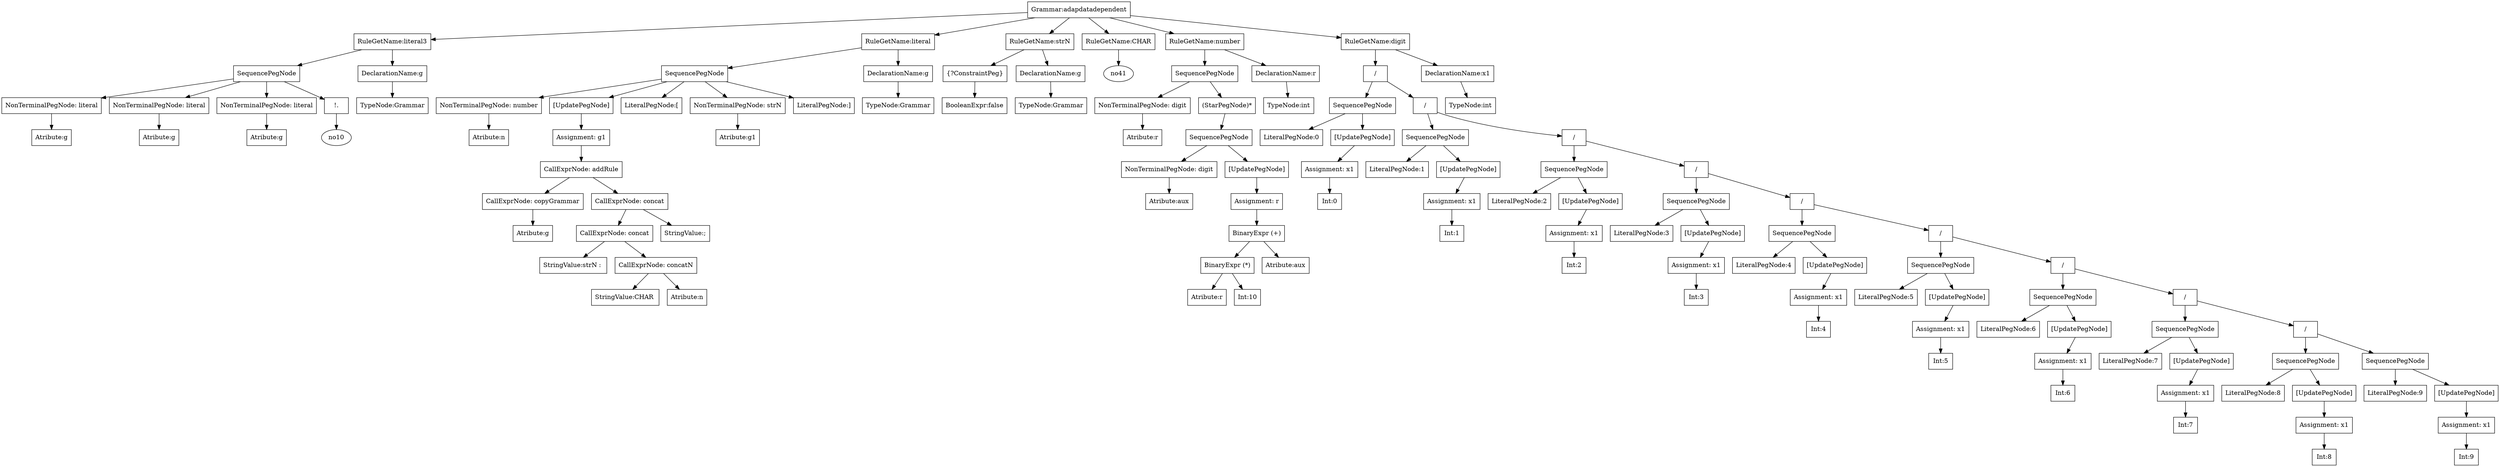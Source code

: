 Digraph G {        no4 [ shape = "box", label="Atribute:g" ];
        no3 [ shape = "box", label="NonTerminalPegNode: literal" ];
        no3 -> no4
        no6 [ shape = "box", label="Atribute:g" ];
        no5 [ shape = "box", label="NonTerminalPegNode: literal" ];
        no5 -> no6
        no8 [ shape = "box", label="Atribute:g" ];
        no7 [ shape = "box", label="NonTerminalPegNode: literal" ];
        no7 -> no8
        no9 [ shape = "box", label="!." ];
        no9 -> no10
        no2 [ shape = "box", label="SequencePegNode" ];
        no2 -> no3
        no2 -> no5
        no2 -> no7
        no2 -> no9
        no12 [ shape = "box", label="TypeNode:Grammar" ];
        no11 [ shape = "box", label="DeclarationName:g" ];
        no11 -> no12
        no1 [ shape = "box", label="RuleGetName:literal3" ];
        no1 -> no2
        no1 -> no11
        no16 [ shape = "box", label="Atribute:n" ];
        no15 [ shape = "box", label="NonTerminalPegNode: number" ];
        no15 -> no16
        no21 [ shape = "box", label="Atribute:g" ];
        no20 [ shape = "box", label="CallExprNode: copyGrammar" ];
        no20 -> no21
        no24 [ shape = "box", label="StringValue:strN : " ];
        no26 [ shape = "box", label="StringValue:CHAR " ];
        no27 [ shape = "box", label="Atribute:n" ];
        no25 [ shape = "box", label="CallExprNode: concatN" ];
        no25 -> no26
        no25 -> no27
        no23 [ shape = "box", label="CallExprNode: concat" ];
        no23 -> no24
        no23 -> no25
        no28 [ shape = "box", label="StringValue:;" ];
        no22 [ shape = "box", label="CallExprNode: concat" ];
        no22 -> no23
        no22 -> no28
        no19 [ shape = "box", label="CallExprNode: addRule" ];
        no19 -> no20
        no19 -> no22
        no18 [ shape = "box", label="Assignment: g1" ];
        no18 -> no19
        no17 [ shape = "box", label="[UpdatePegNode]" ];
        no17 -> no18
        no29 [ shape = "box", label="LiteralPegNode:[" ];
        no31 [ shape = "box", label="Atribute:g1" ];
        no30 [ shape = "box", label="NonTerminalPegNode: strN" ];
        no30 -> no31
        no32 [ shape = "box", label="LiteralPegNode:]" ];
        no14 [ shape = "box", label="SequencePegNode" ];
        no14 -> no15
        no14 -> no17
        no14 -> no29
        no14 -> no30
        no14 -> no32
        no34 [ shape = "box", label="TypeNode:Grammar" ];
        no33 [ shape = "box", label="DeclarationName:g" ];
        no33 -> no34
        no13 [ shape = "box", label="RuleGetName:literal" ];
        no13 -> no14
        no13 -> no33
        no36 [ shape = "box", label="BooleanExpr:false" ];
        no37 [ shape = "box", label="{?ConstraintPeg}" ];
        no37 -> no36
        no39 [ shape = "box", label="TypeNode:Grammar" ];
        no38 [ shape = "box", label="DeclarationName:g" ];
        no38 -> no39
        no35 [ shape = "box", label="RuleGetName:strN" ];
        no35 -> no37
        no35 -> no38
        no40 [ shape = "box", label="RuleGetName:CHAR" ];
        no40 -> no41
        no45 [ shape = "box", label="Atribute:r" ];
        no44 [ shape = "box", label="NonTerminalPegNode: digit" ];
        no44 -> no45
        no49 [ shape = "box", label="Atribute:aux" ];
        no48 [ shape = "box", label="NonTerminalPegNode: digit" ];
        no48 -> no49
        no54 [ shape = "box", label="Atribute:r" ];
        no55 [ shape = "box", label="Int:10" ];
        no53 [ shape = "box", label="BinaryExpr (*)" ];
        no53 -> no54
        no53 -> no55
        no56 [ shape = "box", label="Atribute:aux" ];
        no52 [ shape = "box", label="BinaryExpr (+)" ];
        no52 -> no53
        no52 -> no56
        no51 [ shape = "box", label="Assignment: r" ];
        no51 -> no52
        no50 [ shape = "box", label="[UpdatePegNode]" ];
        no50 -> no51
        no47 [ shape = "box", label="SequencePegNode" ];
        no47 -> no48
        no47 -> no50
        no46 [ shape = "box", label="(StarPegNode)*" ];
        no46 -> no47
        no43 [ shape = "box", label="SequencePegNode" ];
        no43 -> no44
        no43 -> no46
        no58 [ shape = "box", label="TypeNode:int" ];
        no57 [ shape = "box", label="DeclarationName:r" ];
        no57 -> no58
        no42 [ shape = "box", label="RuleGetName:number" ];
        no42 -> no43
        no42 -> no57
        no61 [ shape = "box", label="LiteralPegNode:0" ];
        no64 [ shape = "box", label="Int:0" ];
        no63 [ shape = "box", label="Assignment: x1" ];
        no63 -> no64
        no62 [ shape = "box", label="[UpdatePegNode]" ];
        no62 -> no63
        no60 [ shape = "box", label="SequencePegNode" ];
        no60 -> no61
        no60 -> no62
        no66 [ shape = "box", label="LiteralPegNode:1" ];
        no69 [ shape = "box", label="Int:1" ];
        no68 [ shape = "box", label="Assignment: x1" ];
        no68 -> no69
        no67 [ shape = "box", label="[UpdatePegNode]" ];
        no67 -> no68
        no65 [ shape = "box", label="SequencePegNode" ];
        no65 -> no66
        no65 -> no67
        no71 [ shape = "box", label="LiteralPegNode:2" ];
        no74 [ shape = "box", label="Int:2" ];
        no73 [ shape = "box", label="Assignment: x1" ];
        no73 -> no74
        no72 [ shape = "box", label="[UpdatePegNode]" ];
        no72 -> no73
        no70 [ shape = "box", label="SequencePegNode" ];
        no70 -> no71
        no70 -> no72
        no76 [ shape = "box", label="LiteralPegNode:3" ];
        no79 [ shape = "box", label="Int:3" ];
        no78 [ shape = "box", label="Assignment: x1" ];
        no78 -> no79
        no77 [ shape = "box", label="[UpdatePegNode]" ];
        no77 -> no78
        no75 [ shape = "box", label="SequencePegNode" ];
        no75 -> no76
        no75 -> no77
        no81 [ shape = "box", label="LiteralPegNode:4" ];
        no84 [ shape = "box", label="Int:4" ];
        no83 [ shape = "box", label="Assignment: x1" ];
        no83 -> no84
        no82 [ shape = "box", label="[UpdatePegNode]" ];
        no82 -> no83
        no80 [ shape = "box", label="SequencePegNode" ];
        no80 -> no81
        no80 -> no82
        no86 [ shape = "box", label="LiteralPegNode:5" ];
        no89 [ shape = "box", label="Int:5" ];
        no88 [ shape = "box", label="Assignment: x1" ];
        no88 -> no89
        no87 [ shape = "box", label="[UpdatePegNode]" ];
        no87 -> no88
        no85 [ shape = "box", label="SequencePegNode" ];
        no85 -> no86
        no85 -> no87
        no91 [ shape = "box", label="LiteralPegNode:6" ];
        no94 [ shape = "box", label="Int:6" ];
        no93 [ shape = "box", label="Assignment: x1" ];
        no93 -> no94
        no92 [ shape = "box", label="[UpdatePegNode]" ];
        no92 -> no93
        no90 [ shape = "box", label="SequencePegNode" ];
        no90 -> no91
        no90 -> no92
        no96 [ shape = "box", label="LiteralPegNode:7" ];
        no99 [ shape = "box", label="Int:7" ];
        no98 [ shape = "box", label="Assignment: x1" ];
        no98 -> no99
        no97 [ shape = "box", label="[UpdatePegNode]" ];
        no97 -> no98
        no95 [ shape = "box", label="SequencePegNode" ];
        no95 -> no96
        no95 -> no97
        no101 [ shape = "box", label="LiteralPegNode:8" ];
        no104 [ shape = "box", label="Int:8" ];
        no103 [ shape = "box", label="Assignment: x1" ];
        no103 -> no104
        no102 [ shape = "box", label="[UpdatePegNode]" ];
        no102 -> no103
        no100 [ shape = "box", label="SequencePegNode" ];
        no100 -> no101
        no100 -> no102
        no106 [ shape = "box", label="LiteralPegNode:9" ];
        no109 [ shape = "box", label="Int:9" ];
        no108 [ shape = "box", label="Assignment: x1" ];
        no108 -> no109
        no107 [ shape = "box", label="[UpdatePegNode]" ];
        no107 -> no108
        no105 [ shape = "box", label="SequencePegNode" ];
        no105 -> no106
        no105 -> no107
        no110 [ shape = "box", label="/" ];
        no110 -> no105
        no110 -> no100
        no111 [ shape = "box", label="/" ];
        no111 -> no110
        no111 -> no95
        no112 [ shape = "box", label="/" ];
        no112 -> no111
        no112 -> no90
        no113 [ shape = "box", label="/" ];
        no113 -> no112
        no113 -> no85
        no114 [ shape = "box", label="/" ];
        no114 -> no113
        no114 -> no80
        no115 [ shape = "box", label="/" ];
        no115 -> no114
        no115 -> no75
        no116 [ shape = "box", label="/" ];
        no116 -> no115
        no116 -> no70
        no117 [ shape = "box", label="/" ];
        no117 -> no116
        no117 -> no65
        no118 [ shape = "box", label="/" ];
        no118 -> no117
        no118 -> no60
        no120 [ shape = "box", label="TypeNode:int" ];
        no119 [ shape = "box", label="DeclarationName:x1" ];
        no119 -> no120
        no59 [ shape = "box", label="RuleGetName:digit" ];
        no59 -> no118
        no59 -> no119
        no0 [ shape = "box", label="Grammar:adapdatadependent" ];
        no0 -> no1
        no0 -> no13
        no0 -> no35
        no0 -> no40
        no0 -> no42
        no0 -> no59
}